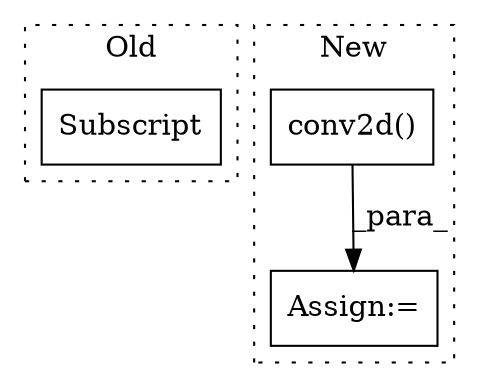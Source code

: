 digraph G {
subgraph cluster0 {
1 [label="Subscript" a="63" s="2627,0" l="13,0" shape="box"];
label = "Old";
style="dotted";
}
subgraph cluster1 {
2 [label="conv2d()" a="75" s="2695,2720" l="12,1" shape="box"];
3 [label="Assign:=" a="68" s="2692" l="3" shape="box"];
label = "New";
style="dotted";
}
2 -> 3 [label="_para_"];
}